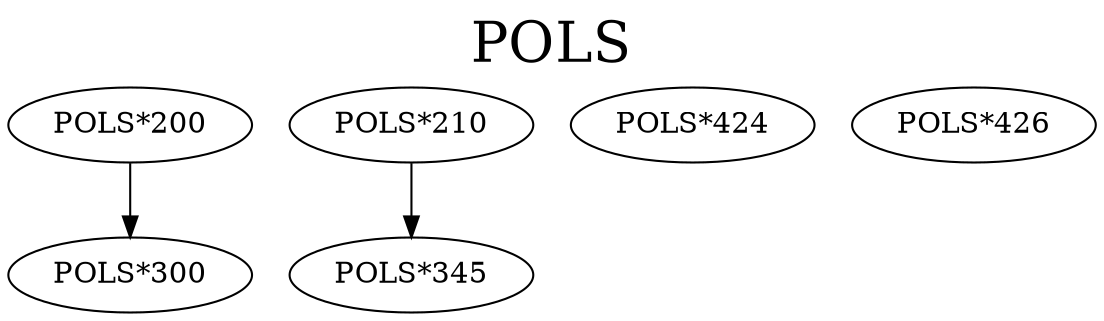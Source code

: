 digraph POLS {
labelloc = "t";
label = "POLS"
fontsize = 27;
"POLS*200"
"POLS*200" -> "POLS*300" [style=solid]
"POLS*210" -> "POLS*345" [style=solid]
"POLS*424"
"POLS*426"
}
